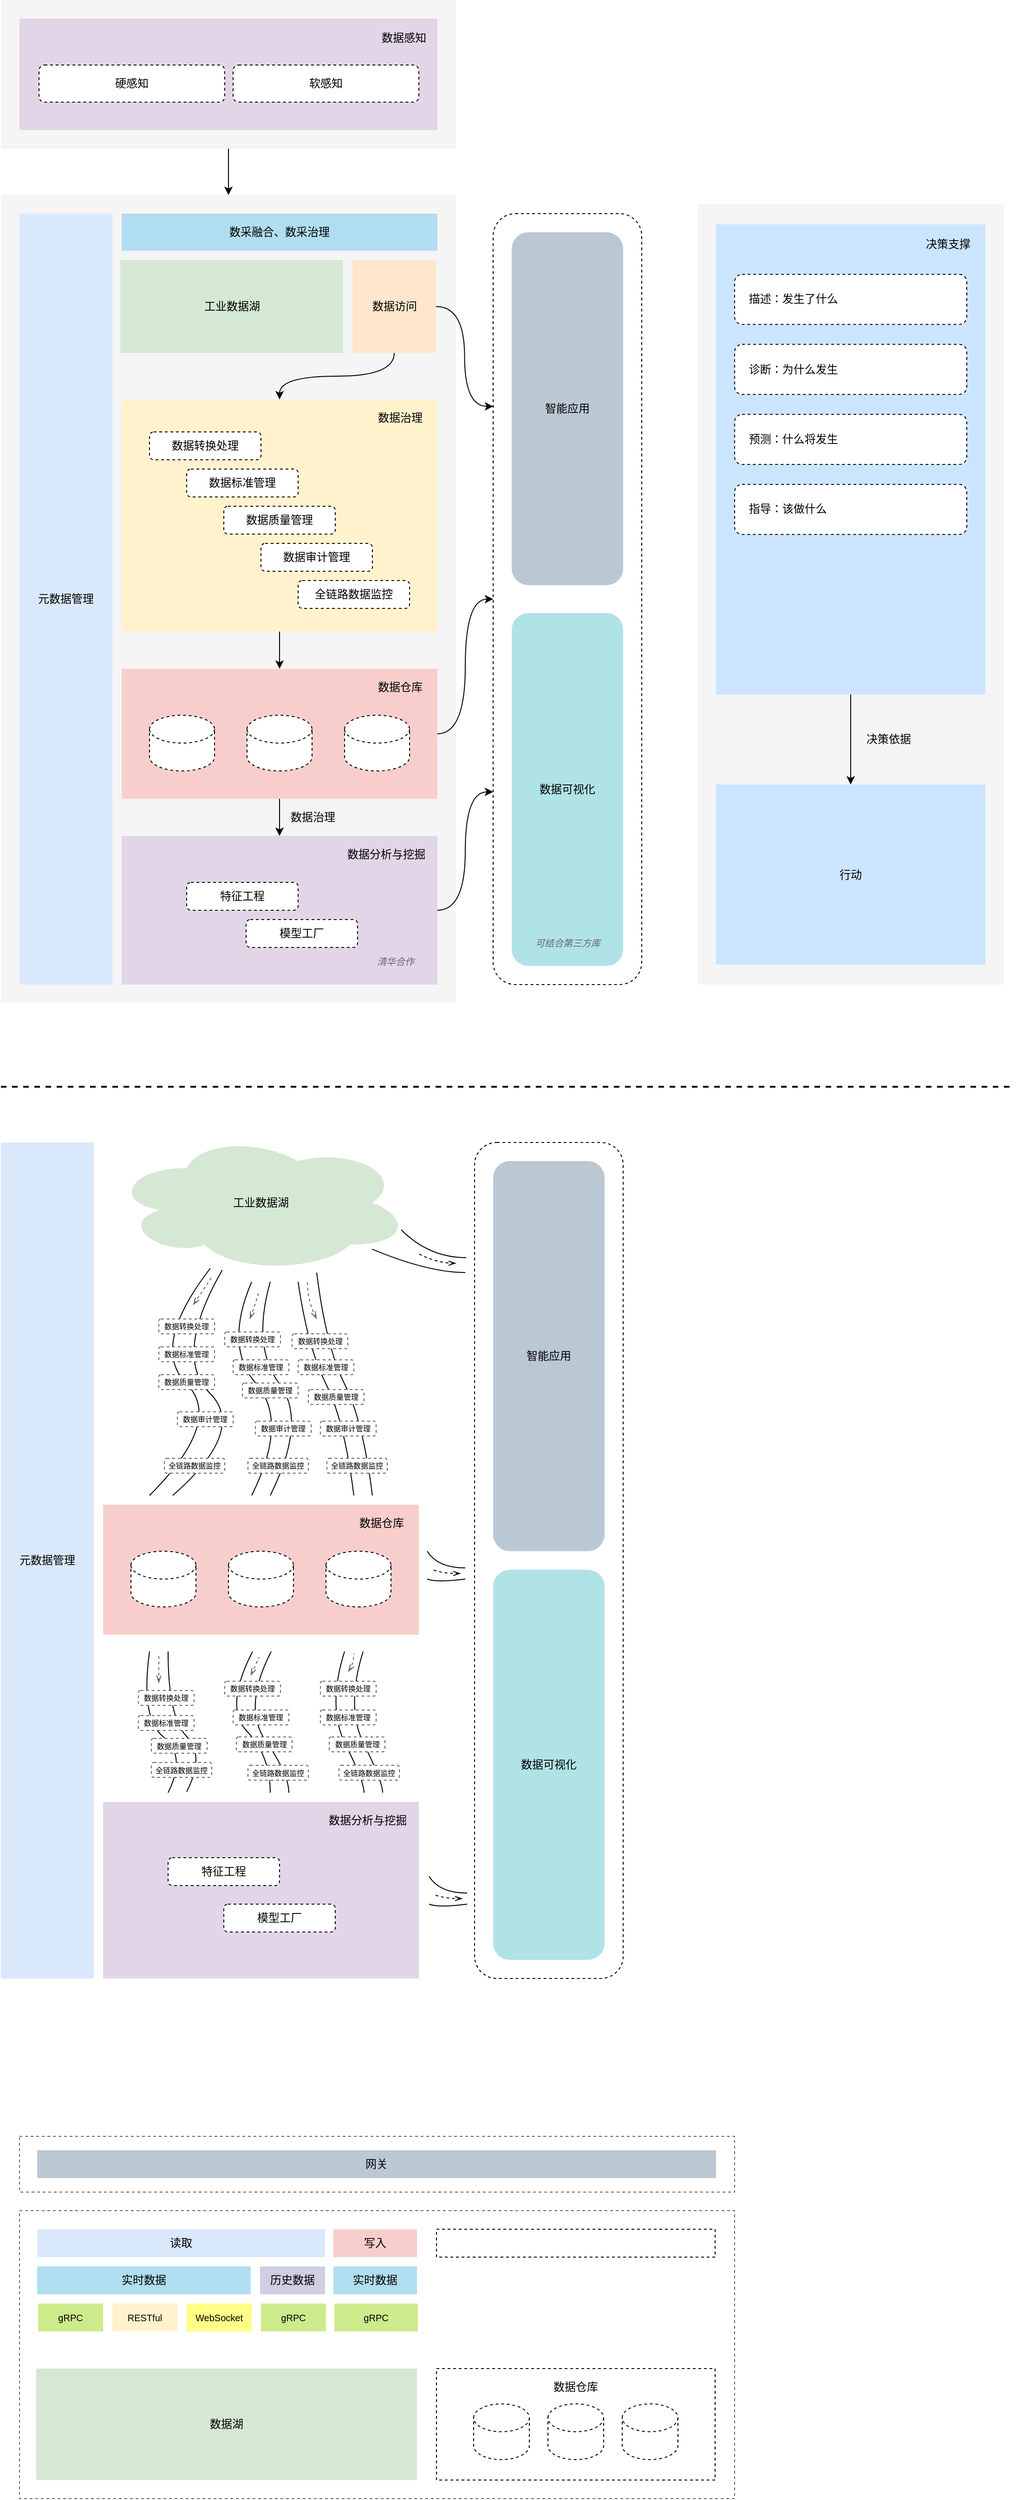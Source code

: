 <mxfile version="14.2.4" type="github">
  <diagram id="qXevfDHyWFpe-_Mp6ckI" name="第 1 页">
    <mxGraphModel dx="4151" dy="1528" grid="1" gridSize="10" guides="1" tooltips="1" connect="1" arrows="1" fold="1" page="1" pageScale="1" pageWidth="827" pageHeight="1169" math="0" shadow="0">
      <root>
        <mxCell id="0" />
        <mxCell id="1" parent="0" />
        <mxCell id="p4ycmnP8Yulpi8MWmz0l-1" value="" style="rounded=0;whiteSpace=wrap;html=1;shadow=0;glass=0;sketch=0;fillColor=#f5f5f5;fontColor=#333333;strokeColor=none;" parent="1" vertex="1">
          <mxGeometry x="-60" y="330" width="490" height="870" as="geometry" />
        </mxCell>
        <mxCell id="p4ycmnP8Yulpi8MWmz0l-2" value="" style="rounded=1;whiteSpace=wrap;html=1;shadow=0;dashed=1;strokeColor=#000000;fillColor=none;" parent="1" vertex="1">
          <mxGeometry x="470" y="350" width="160" height="830" as="geometry" />
        </mxCell>
        <mxCell id="p4ycmnP8Yulpi8MWmz0l-3" value="工业数据湖" style="rounded=0;whiteSpace=wrap;html=1;fillColor=#d5e8d4;strokeColor=none;shadow=0;" parent="1" vertex="1">
          <mxGeometry x="68.5" y="400" width="240" height="100" as="geometry" />
        </mxCell>
        <mxCell id="p4ycmnP8Yulpi8MWmz0l-4" style="edgeStyle=orthogonalEdgeStyle;rounded=0;orthogonalLoop=1;jettySize=auto;html=1;exitX=0.5;exitY=1;exitDx=0;exitDy=0;entryX=0.5;entryY=0;entryDx=0;entryDy=0;curved=1;" parent="1" source="p4ycmnP8Yulpi8MWmz0l-6" target="p4ycmnP8Yulpi8MWmz0l-16" edge="1">
          <mxGeometry relative="1" as="geometry" />
        </mxCell>
        <mxCell id="p4ycmnP8Yulpi8MWmz0l-5" style="edgeStyle=orthogonalEdgeStyle;curved=1;rounded=0;orthogonalLoop=1;jettySize=auto;html=1;exitX=1;exitY=0.5;exitDx=0;exitDy=0;entryX=0;entryY=0.25;entryDx=0;entryDy=0;" parent="1" source="p4ycmnP8Yulpi8MWmz0l-6" target="p4ycmnP8Yulpi8MWmz0l-2" edge="1">
          <mxGeometry relative="1" as="geometry" />
        </mxCell>
        <mxCell id="p4ycmnP8Yulpi8MWmz0l-6" value="数据访问" style="rounded=0;whiteSpace=wrap;html=1;fillColor=#ffe6cc;strokeColor=none;shadow=0;" parent="1" vertex="1">
          <mxGeometry x="318.5" y="400" width="90" height="100" as="geometry" />
        </mxCell>
        <mxCell id="p4ycmnP8Yulpi8MWmz0l-7" style="edgeStyle=orthogonalEdgeStyle;curved=1;rounded=0;orthogonalLoop=1;jettySize=auto;html=1;entryX=0.5;entryY=0;entryDx=0;entryDy=0;" parent="1" source="p4ycmnP8Yulpi8MWmz0l-16" target="p4ycmnP8Yulpi8MWmz0l-10" edge="1">
          <mxGeometry relative="1" as="geometry" />
        </mxCell>
        <mxCell id="p4ycmnP8Yulpi8MWmz0l-8" value="元数据管理" style="rounded=0;whiteSpace=wrap;html=1;fillColor=#dae8fc;strokeColor=none;shadow=0;" parent="1" vertex="1">
          <mxGeometry x="-40" y="350" width="100" height="830" as="geometry" />
        </mxCell>
        <mxCell id="p4ycmnP8Yulpi8MWmz0l-9" value="" style="group" parent="1" vertex="1" connectable="0">
          <mxGeometry x="70" y="840" width="340" height="160" as="geometry" />
        </mxCell>
        <mxCell id="p4ycmnP8Yulpi8MWmz0l-10" value="" style="rounded=0;whiteSpace=wrap;html=1;fillColor=#f8cecc;strokeColor=none;shadow=0;" parent="p4ycmnP8Yulpi8MWmz0l-9" vertex="1">
          <mxGeometry width="340" height="140" as="geometry" />
        </mxCell>
        <mxCell id="p4ycmnP8Yulpi8MWmz0l-11" value="" style="shape=cylinder3;whiteSpace=wrap;html=1;boundedLbl=1;backgroundOutline=1;size=15;rounded=0;dashed=1;" parent="p4ycmnP8Yulpi8MWmz0l-9" vertex="1">
          <mxGeometry x="30" y="50" width="70" height="60" as="geometry" />
        </mxCell>
        <mxCell id="p4ycmnP8Yulpi8MWmz0l-12" value="" style="shape=cylinder3;whiteSpace=wrap;html=1;boundedLbl=1;backgroundOutline=1;size=15;rounded=0;dashed=1;" parent="p4ycmnP8Yulpi8MWmz0l-9" vertex="1">
          <mxGeometry x="135" y="50" width="70" height="60" as="geometry" />
        </mxCell>
        <mxCell id="p4ycmnP8Yulpi8MWmz0l-13" value="" style="shape=cylinder3;whiteSpace=wrap;html=1;boundedLbl=1;backgroundOutline=1;size=15;rounded=0;dashed=1;" parent="p4ycmnP8Yulpi8MWmz0l-9" vertex="1">
          <mxGeometry x="240" y="50" width="70" height="60" as="geometry" />
        </mxCell>
        <mxCell id="p4ycmnP8Yulpi8MWmz0l-14" value="数据仓库" style="text;html=1;strokeColor=none;fillColor=none;align=center;verticalAlign=middle;whiteSpace=wrap;rounded=0;" parent="p4ycmnP8Yulpi8MWmz0l-9" vertex="1">
          <mxGeometry x="270" y="10" width="60" height="20" as="geometry" />
        </mxCell>
        <mxCell id="p4ycmnP8Yulpi8MWmz0l-15" value="" style="group;fillColor=#fff2cc;" parent="1" vertex="1" connectable="0">
          <mxGeometry x="70" y="560" width="340" height="240" as="geometry" />
        </mxCell>
        <mxCell id="p4ycmnP8Yulpi8MWmz0l-16" value="" style="rounded=0;whiteSpace=wrap;html=1;fillColor=#fff2cc;strokeColor=none;shadow=0;" parent="p4ycmnP8Yulpi8MWmz0l-15" vertex="1">
          <mxGeometry y="-10" width="340" height="250" as="geometry" />
        </mxCell>
        <mxCell id="p4ycmnP8Yulpi8MWmz0l-17" value="数据转换处理" style="rounded=1;whiteSpace=wrap;html=1;dashed=1;" parent="p4ycmnP8Yulpi8MWmz0l-15" vertex="1">
          <mxGeometry x="30" y="25" width="120" height="30" as="geometry" />
        </mxCell>
        <mxCell id="p4ycmnP8Yulpi8MWmz0l-18" value="数据标准管理" style="rounded=1;whiteSpace=wrap;html=1;dashed=1;" parent="p4ycmnP8Yulpi8MWmz0l-15" vertex="1">
          <mxGeometry x="70" y="65" width="120" height="30" as="geometry" />
        </mxCell>
        <mxCell id="p4ycmnP8Yulpi8MWmz0l-19" value="数据质量管理" style="rounded=1;whiteSpace=wrap;html=1;dashed=1;" parent="p4ycmnP8Yulpi8MWmz0l-15" vertex="1">
          <mxGeometry x="110" y="105" width="120" height="30" as="geometry" />
        </mxCell>
        <mxCell id="p4ycmnP8Yulpi8MWmz0l-20" value="数据审计管理" style="rounded=1;whiteSpace=wrap;html=1;dashed=1;" parent="p4ycmnP8Yulpi8MWmz0l-15" vertex="1">
          <mxGeometry x="150" y="145" width="120" height="30" as="geometry" />
        </mxCell>
        <mxCell id="p4ycmnP8Yulpi8MWmz0l-21" value="全链路数据监控" style="rounded=1;whiteSpace=wrap;html=1;dashed=1;" parent="p4ycmnP8Yulpi8MWmz0l-15" vertex="1">
          <mxGeometry x="190" y="185" width="120" height="30" as="geometry" />
        </mxCell>
        <mxCell id="p4ycmnP8Yulpi8MWmz0l-22" value="数据治理" style="text;html=1;strokeColor=none;fillColor=none;align=center;verticalAlign=middle;whiteSpace=wrap;rounded=0;" parent="p4ycmnP8Yulpi8MWmz0l-15" vertex="1">
          <mxGeometry x="270" width="60" height="20" as="geometry" />
        </mxCell>
        <mxCell id="p4ycmnP8Yulpi8MWmz0l-23" value="" style="group;fontSize=10;" parent="1" vertex="1" connectable="0">
          <mxGeometry x="70" y="990" width="340" height="190" as="geometry" />
        </mxCell>
        <mxCell id="p4ycmnP8Yulpi8MWmz0l-24" value="" style="rounded=0;whiteSpace=wrap;html=1;fillColor=#e1d5e7;strokeColor=none;shadow=0;" parent="p4ycmnP8Yulpi8MWmz0l-23" vertex="1">
          <mxGeometry y="30" width="340" height="160" as="geometry" />
        </mxCell>
        <mxCell id="p4ycmnP8Yulpi8MWmz0l-25" value="特征工程" style="rounded=1;whiteSpace=wrap;html=1;dashed=1;" parent="p4ycmnP8Yulpi8MWmz0l-23" vertex="1">
          <mxGeometry x="70" y="80" width="120" height="30" as="geometry" />
        </mxCell>
        <mxCell id="p4ycmnP8Yulpi8MWmz0l-26" value="模型工厂" style="rounded=1;whiteSpace=wrap;html=1;dashed=1;" parent="p4ycmnP8Yulpi8MWmz0l-23" vertex="1">
          <mxGeometry x="134" y="120" width="120" height="30" as="geometry" />
        </mxCell>
        <mxCell id="p4ycmnP8Yulpi8MWmz0l-27" value="数据分析与挖掘" style="text;html=1;strokeColor=none;fillColor=none;align=center;verticalAlign=middle;whiteSpace=wrap;rounded=0;" parent="p4ycmnP8Yulpi8MWmz0l-23" vertex="1">
          <mxGeometry x="240" y="40" width="90" height="20" as="geometry" />
        </mxCell>
        <mxCell id="p4ycmnP8Yulpi8MWmz0l-28" value="清华合作" style="rounded=1;whiteSpace=wrap;html=1;shadow=0;opacity=70;dashed=1;strokeColor=none;fillColor=none;fontSize=10;fontStyle=2;fontColor=#666666;" parent="p4ycmnP8Yulpi8MWmz0l-23" vertex="1">
          <mxGeometry x="260" y="150" width="70" height="30" as="geometry" />
        </mxCell>
        <mxCell id="p4ycmnP8Yulpi8MWmz0l-29" style="edgeStyle=orthogonalEdgeStyle;curved=1;rounded=0;orthogonalLoop=1;jettySize=auto;html=1;exitX=0.5;exitY=1;exitDx=0;exitDy=0;entryX=0.5;entryY=0;entryDx=0;entryDy=0;" parent="1" source="p4ycmnP8Yulpi8MWmz0l-10" target="p4ycmnP8Yulpi8MWmz0l-24" edge="1">
          <mxGeometry relative="1" as="geometry" />
        </mxCell>
        <mxCell id="p4ycmnP8Yulpi8MWmz0l-30" value="数据可视化" style="rounded=1;whiteSpace=wrap;html=1;fillColor=#b0e3e6;strokeColor=none;shadow=0;" parent="1" vertex="1">
          <mxGeometry x="490" y="780" width="120" height="380" as="geometry" />
        </mxCell>
        <mxCell id="p4ycmnP8Yulpi8MWmz0l-31" value="智能应用" style="rounded=1;whiteSpace=wrap;html=1;shadow=0;fillColor=#bac8d3;strokeColor=none;" parent="1" vertex="1">
          <mxGeometry x="490" y="370" width="120" height="380" as="geometry" />
        </mxCell>
        <mxCell id="p4ycmnP8Yulpi8MWmz0l-32" style="edgeStyle=orthogonalEdgeStyle;curved=1;rounded=0;orthogonalLoop=1;jettySize=auto;html=1;entryX=0;entryY=0.75;entryDx=0;entryDy=0;" parent="1" source="p4ycmnP8Yulpi8MWmz0l-24" target="p4ycmnP8Yulpi8MWmz0l-2" edge="1">
          <mxGeometry relative="1" as="geometry" />
        </mxCell>
        <mxCell id="p4ycmnP8Yulpi8MWmz0l-33" style="edgeStyle=orthogonalEdgeStyle;curved=1;rounded=0;orthogonalLoop=1;jettySize=auto;html=1;exitX=1;exitY=0.5;exitDx=0;exitDy=0;entryX=0;entryY=0.5;entryDx=0;entryDy=0;" parent="1" source="p4ycmnP8Yulpi8MWmz0l-10" target="p4ycmnP8Yulpi8MWmz0l-2" edge="1">
          <mxGeometry relative="1" as="geometry" />
        </mxCell>
        <mxCell id="p4ycmnP8Yulpi8MWmz0l-34" value="" style="curved=1;endArrow=none;html=1;endFill=0;" parent="1" target="p4ycmnP8Yulpi8MWmz0l-35" edge="1">
          <mxGeometry width="50" height="50" relative="1" as="geometry">
            <mxPoint x="100" y="1730" as="sourcePoint" />
            <mxPoint x="210" y="1500" as="targetPoint" />
            <Array as="points">
              <mxPoint x="180" y="1650" />
              <mxPoint x="100" y="1570" />
            </Array>
          </mxGeometry>
        </mxCell>
        <mxCell id="p4ycmnP8Yulpi8MWmz0l-35" value="工业数据湖" style="ellipse;shape=cloud;whiteSpace=wrap;html=1;fillColor=#d5e8d4;strokeColor=none;" parent="1" vertex="1">
          <mxGeometry x="60" y="1340" width="320" height="150" as="geometry" />
        </mxCell>
        <mxCell id="p4ycmnP8Yulpi8MWmz0l-36" value="" style="curved=1;endArrow=none;html=1;endFill=0;" parent="1" target="p4ycmnP8Yulpi8MWmz0l-35" edge="1">
          <mxGeometry width="50" height="50" relative="1" as="geometry">
            <mxPoint x="125" y="1730" as="sourcePoint" />
            <mxPoint x="235" y="1510" as="targetPoint" />
            <Array as="points">
              <mxPoint x="205" y="1660" />
              <mxPoint x="125" y="1580" />
            </Array>
          </mxGeometry>
        </mxCell>
        <mxCell id="p4ycmnP8Yulpi8MWmz0l-37" value="" style="curved=1;endArrow=none;html=1;endFill=0;" parent="1" edge="1">
          <mxGeometry width="50" height="50" relative="1" as="geometry">
            <mxPoint x="210" y="1730" as="sourcePoint" />
            <mxPoint x="210" y="1500" as="targetPoint" />
            <Array as="points">
              <mxPoint x="250" y="1650" />
              <mxPoint x="180" y="1570" />
            </Array>
          </mxGeometry>
        </mxCell>
        <mxCell id="p4ycmnP8Yulpi8MWmz0l-38" value="" style="curved=1;endArrow=none;html=1;endFill=0;" parent="1" edge="1">
          <mxGeometry width="50" height="50" relative="1" as="geometry">
            <mxPoint x="230" y="1730" as="sourcePoint" />
            <mxPoint x="230" y="1500" as="targetPoint" />
            <Array as="points">
              <mxPoint x="270" y="1650" />
              <mxPoint x="210" y="1570" />
            </Array>
          </mxGeometry>
        </mxCell>
        <mxCell id="p4ycmnP8Yulpi8MWmz0l-39" value="" style="curved=1;endArrow=none;html=1;endFill=0;" parent="1" edge="1">
          <mxGeometry width="50" height="50" relative="1" as="geometry">
            <mxPoint x="320" y="1730" as="sourcePoint" />
            <mxPoint x="260" y="1500" as="targetPoint" />
            <Array as="points">
              <mxPoint x="310" y="1650" />
              <mxPoint x="270" y="1570" />
            </Array>
          </mxGeometry>
        </mxCell>
        <mxCell id="p4ycmnP8Yulpi8MWmz0l-40" value="" style="curved=1;endArrow=none;html=1;endFill=0;" parent="1" edge="1">
          <mxGeometry width="50" height="50" relative="1" as="geometry">
            <mxPoint x="340" y="1730" as="sourcePoint" />
            <mxPoint x="280" y="1490" as="targetPoint" />
            <Array as="points">
              <mxPoint x="330" y="1650" />
              <mxPoint x="290" y="1570" />
            </Array>
          </mxGeometry>
        </mxCell>
        <mxCell id="p4ycmnP8Yulpi8MWmz0l-41" value="数据转换处理" style="rounded=1;whiteSpace=wrap;html=1;fontSize=8;strokeColor=#666666;dashed=1;" parent="1" vertex="1">
          <mxGeometry x="110" y="1540" width="60" height="16" as="geometry" />
        </mxCell>
        <mxCell id="p4ycmnP8Yulpi8MWmz0l-42" value="数据标准管理" style="rounded=1;whiteSpace=wrap;html=1;fontSize=8;strokeColor=#666666;dashed=1;" parent="1" vertex="1">
          <mxGeometry x="110" y="1570" width="60" height="16" as="geometry" />
        </mxCell>
        <mxCell id="p4ycmnP8Yulpi8MWmz0l-43" value="数据质量管理" style="rounded=1;whiteSpace=wrap;html=1;fontSize=8;strokeColor=#666666;dashed=1;" parent="1" vertex="1">
          <mxGeometry x="110" y="1600" width="60" height="16" as="geometry" />
        </mxCell>
        <mxCell id="p4ycmnP8Yulpi8MWmz0l-44" value="数据审计管理" style="rounded=1;whiteSpace=wrap;html=1;fontSize=8;strokeColor=#666666;dashed=1;" parent="1" vertex="1">
          <mxGeometry x="130" y="1640" width="60" height="16" as="geometry" />
        </mxCell>
        <mxCell id="p4ycmnP8Yulpi8MWmz0l-45" value="全链路数据监控" style="rounded=1;whiteSpace=wrap;html=1;fontSize=8;strokeColor=#666666;dashed=1;" parent="1" vertex="1">
          <mxGeometry x="116" y="1690" width="65" height="16" as="geometry" />
        </mxCell>
        <mxCell id="p4ycmnP8Yulpi8MWmz0l-46" value="" style="group" parent="1" vertex="1" connectable="0">
          <mxGeometry x="50" y="1740" width="340" height="140" as="geometry" />
        </mxCell>
        <mxCell id="p4ycmnP8Yulpi8MWmz0l-47" value="" style="rounded=0;whiteSpace=wrap;html=1;fillColor=#f8cecc;strokeColor=none;shadow=0;" parent="p4ycmnP8Yulpi8MWmz0l-46" vertex="1">
          <mxGeometry width="340" height="140" as="geometry" />
        </mxCell>
        <mxCell id="p4ycmnP8Yulpi8MWmz0l-48" value="" style="shape=cylinder3;whiteSpace=wrap;html=1;boundedLbl=1;backgroundOutline=1;size=15;rounded=0;dashed=1;" parent="p4ycmnP8Yulpi8MWmz0l-46" vertex="1">
          <mxGeometry x="30" y="50" width="70" height="60" as="geometry" />
        </mxCell>
        <mxCell id="p4ycmnP8Yulpi8MWmz0l-49" value="" style="shape=cylinder3;whiteSpace=wrap;html=1;boundedLbl=1;backgroundOutline=1;size=15;rounded=0;dashed=1;" parent="p4ycmnP8Yulpi8MWmz0l-46" vertex="1">
          <mxGeometry x="135" y="50" width="70" height="60" as="geometry" />
        </mxCell>
        <mxCell id="p4ycmnP8Yulpi8MWmz0l-50" value="" style="shape=cylinder3;whiteSpace=wrap;html=1;boundedLbl=1;backgroundOutline=1;size=15;rounded=0;dashed=1;" parent="p4ycmnP8Yulpi8MWmz0l-46" vertex="1">
          <mxGeometry x="240" y="50" width="70" height="60" as="geometry" />
        </mxCell>
        <mxCell id="p4ycmnP8Yulpi8MWmz0l-51" value="数据仓库" style="text;html=1;strokeColor=none;fillColor=none;align=center;verticalAlign=middle;whiteSpace=wrap;rounded=0;" parent="p4ycmnP8Yulpi8MWmz0l-46" vertex="1">
          <mxGeometry x="270" y="10" width="60" height="20" as="geometry" />
        </mxCell>
        <mxCell id="p4ycmnP8Yulpi8MWmz0l-52" value="数据转换处理" style="rounded=1;whiteSpace=wrap;html=1;fontSize=8;strokeColor=#666666;dashed=1;" parent="1" vertex="1">
          <mxGeometry x="181" y="1554" width="60" height="16" as="geometry" />
        </mxCell>
        <mxCell id="p4ycmnP8Yulpi8MWmz0l-53" value="数据标准管理" style="rounded=1;whiteSpace=wrap;html=1;fontSize=8;strokeColor=#666666;dashed=1;" parent="1" vertex="1">
          <mxGeometry x="190" y="1584" width="60" height="16" as="geometry" />
        </mxCell>
        <mxCell id="p4ycmnP8Yulpi8MWmz0l-54" value="数据质量管理" style="rounded=1;whiteSpace=wrap;html=1;fontSize=8;strokeColor=#666666;dashed=1;" parent="1" vertex="1">
          <mxGeometry x="200" y="1609" width="60" height="16" as="geometry" />
        </mxCell>
        <mxCell id="p4ycmnP8Yulpi8MWmz0l-55" value="数据审计管理" style="rounded=1;whiteSpace=wrap;html=1;fontSize=8;strokeColor=#666666;dashed=1;" parent="1" vertex="1">
          <mxGeometry x="214" y="1650" width="60" height="16" as="geometry" />
        </mxCell>
        <mxCell id="p4ycmnP8Yulpi8MWmz0l-56" value="全链路数据监控" style="rounded=1;whiteSpace=wrap;html=1;fontSize=8;strokeColor=#666666;dashed=1;" parent="1" vertex="1">
          <mxGeometry x="206" y="1690" width="65" height="16" as="geometry" />
        </mxCell>
        <mxCell id="p4ycmnP8Yulpi8MWmz0l-57" value="数据转换处理" style="rounded=1;whiteSpace=wrap;html=1;fontSize=8;strokeColor=#666666;dashed=1;" parent="1" vertex="1">
          <mxGeometry x="253.5" y="1556" width="60" height="16" as="geometry" />
        </mxCell>
        <mxCell id="p4ycmnP8Yulpi8MWmz0l-58" value="数据标准管理" style="rounded=1;whiteSpace=wrap;html=1;fontSize=8;strokeColor=#666666;dashed=1;" parent="1" vertex="1">
          <mxGeometry x="260" y="1584" width="60" height="16" as="geometry" />
        </mxCell>
        <mxCell id="p4ycmnP8Yulpi8MWmz0l-59" value="数据质量管理" style="rounded=1;whiteSpace=wrap;html=1;fontSize=8;strokeColor=#666666;dashed=1;" parent="1" vertex="1">
          <mxGeometry x="271" y="1616" width="60" height="16" as="geometry" />
        </mxCell>
        <mxCell id="p4ycmnP8Yulpi8MWmz0l-60" value="数据审计管理" style="rounded=1;whiteSpace=wrap;html=1;fontSize=8;strokeColor=#666666;dashed=1;" parent="1" vertex="1">
          <mxGeometry x="284" y="1650" width="60" height="16" as="geometry" />
        </mxCell>
        <mxCell id="p4ycmnP8Yulpi8MWmz0l-61" value="全链路数据监控" style="rounded=1;whiteSpace=wrap;html=1;fontSize=8;strokeColor=#666666;dashed=1;" parent="1" vertex="1">
          <mxGeometry x="291" y="1690" width="65" height="16" as="geometry" />
        </mxCell>
        <mxCell id="p4ycmnP8Yulpi8MWmz0l-62" value="" style="html=1;endArrow=none;endFill=0;fontSize=8;dashed=1;strokeWidth=2;" parent="1" edge="1">
          <mxGeometry width="100" relative="1" as="geometry">
            <mxPoint x="-60" y="1290" as="sourcePoint" />
            <mxPoint x="1030" y="1290" as="targetPoint" />
            <Array as="points">
              <mxPoint x="380" y="1290" />
            </Array>
          </mxGeometry>
        </mxCell>
        <mxCell id="p4ycmnP8Yulpi8MWmz0l-63" value="元数据管理" style="rounded=0;whiteSpace=wrap;html=1;fillColor=#dae8fc;strokeColor=none;shadow=0;" parent="1" vertex="1">
          <mxGeometry x="-60" y="1350" width="100" height="900" as="geometry" />
        </mxCell>
        <mxCell id="p4ycmnP8Yulpi8MWmz0l-64" value="" style="rounded=1;whiteSpace=wrap;html=1;shadow=0;dashed=1;strokeColor=#000000;fillColor=none;" parent="1" vertex="1">
          <mxGeometry x="450" y="1350" width="160" height="900" as="geometry" />
        </mxCell>
        <mxCell id="p4ycmnP8Yulpi8MWmz0l-65" value="数据可视化" style="rounded=1;whiteSpace=wrap;html=1;fillColor=#b0e3e6;strokeColor=none;shadow=0;" parent="1" vertex="1">
          <mxGeometry x="470" y="1810" width="120" height="420" as="geometry" />
        </mxCell>
        <mxCell id="p4ycmnP8Yulpi8MWmz0l-66" value="智能应用" style="rounded=1;whiteSpace=wrap;html=1;shadow=0;fillColor=#bac8d3;strokeColor=none;" parent="1" vertex="1">
          <mxGeometry x="470" y="1370" width="120" height="420" as="geometry" />
        </mxCell>
        <mxCell id="p4ycmnP8Yulpi8MWmz0l-67" value="" style="curved=1;endArrow=none;html=1;endFill=0;" parent="1" edge="1">
          <mxGeometry width="50" height="50" relative="1" as="geometry">
            <mxPoint x="120" y="2050" as="sourcePoint" />
            <mxPoint x="100" y="1898" as="targetPoint" />
            <Array as="points">
              <mxPoint x="140" y="2010" />
              <mxPoint x="90" y="1970" />
            </Array>
          </mxGeometry>
        </mxCell>
        <mxCell id="p4ycmnP8Yulpi8MWmz0l-68" value="" style="curved=1;endArrow=none;html=1;endFill=0;" parent="1" edge="1">
          <mxGeometry width="50" height="50" relative="1" as="geometry">
            <mxPoint x="140" y="2049" as="sourcePoint" />
            <mxPoint x="120" y="1898" as="targetPoint" />
            <Array as="points">
              <mxPoint x="160" y="2010" />
              <mxPoint x="120" y="1969" />
            </Array>
          </mxGeometry>
        </mxCell>
        <mxCell id="p4ycmnP8Yulpi8MWmz0l-69" value="" style="curved=1;endArrow=none;html=1;endFill=0;" parent="1" edge="1">
          <mxGeometry width="50" height="50" relative="1" as="geometry">
            <mxPoint x="230" y="2050" as="sourcePoint" />
            <mxPoint x="211" y="1898" as="targetPoint" />
            <Array as="points">
              <mxPoint x="230" y="2010" />
              <mxPoint x="180" y="1958" />
            </Array>
          </mxGeometry>
        </mxCell>
        <mxCell id="p4ycmnP8Yulpi8MWmz0l-70" value="" style="curved=1;endArrow=none;html=1;endFill=0;" parent="1" edge="1">
          <mxGeometry width="50" height="50" relative="1" as="geometry">
            <mxPoint x="250" y="2050" as="sourcePoint" />
            <mxPoint x="231" y="1898" as="targetPoint" />
            <Array as="points">
              <mxPoint x="250" y="2030" />
              <mxPoint x="200" y="1958" />
            </Array>
          </mxGeometry>
        </mxCell>
        <mxCell id="p4ycmnP8Yulpi8MWmz0l-71" value="" style="curved=1;endArrow=none;html=1;endFill=0;" parent="1" edge="1">
          <mxGeometry width="50" height="50" relative="1" as="geometry">
            <mxPoint x="331" y="2050" as="sourcePoint" />
            <mxPoint x="310" y="1898" as="targetPoint" />
            <Array as="points">
              <mxPoint x="331" y="2038" />
              <mxPoint x="291" y="1958" />
            </Array>
          </mxGeometry>
        </mxCell>
        <mxCell id="p4ycmnP8Yulpi8MWmz0l-72" value="" style="curved=1;endArrow=none;html=1;endFill=0;" parent="1" edge="1">
          <mxGeometry width="50" height="50" relative="1" as="geometry">
            <mxPoint x="351" y="2050" as="sourcePoint" />
            <mxPoint x="330" y="1898" as="targetPoint" />
            <Array as="points">
              <mxPoint x="351" y="2038" />
              <mxPoint x="311" y="1958" />
            </Array>
          </mxGeometry>
        </mxCell>
        <mxCell id="p4ycmnP8Yulpi8MWmz0l-73" value="数据转换处理" style="rounded=1;whiteSpace=wrap;html=1;fontSize=8;strokeColor=#666666;dashed=1;" parent="1" vertex="1">
          <mxGeometry x="88" y="1940" width="60" height="16" as="geometry" />
        </mxCell>
        <mxCell id="p4ycmnP8Yulpi8MWmz0l-74" value="数据标准管理" style="rounded=1;whiteSpace=wrap;html=1;fontSize=8;strokeColor=#666666;dashed=1;" parent="1" vertex="1">
          <mxGeometry x="88" y="1967" width="60" height="16" as="geometry" />
        </mxCell>
        <mxCell id="p4ycmnP8Yulpi8MWmz0l-75" value="数据质量管理" style="rounded=1;whiteSpace=wrap;html=1;fontSize=8;strokeColor=#666666;dashed=1;" parent="1" vertex="1">
          <mxGeometry x="102" y="1991.5" width="60" height="16" as="geometry" />
        </mxCell>
        <mxCell id="p4ycmnP8Yulpi8MWmz0l-76" value="全链路数据监控" style="rounded=1;whiteSpace=wrap;html=1;fontSize=8;strokeColor=#666666;dashed=1;" parent="1" vertex="1">
          <mxGeometry x="102" y="2017.5" width="65" height="16" as="geometry" />
        </mxCell>
        <mxCell id="p4ycmnP8Yulpi8MWmz0l-77" value="数据转换处理" style="rounded=1;whiteSpace=wrap;html=1;fontSize=8;strokeColor=#666666;dashed=1;" parent="1" vertex="1">
          <mxGeometry x="181" y="1930" width="60" height="16" as="geometry" />
        </mxCell>
        <mxCell id="p4ycmnP8Yulpi8MWmz0l-78" value="数据标准管理" style="rounded=1;whiteSpace=wrap;html=1;fontSize=8;strokeColor=#666666;dashed=1;" parent="1" vertex="1">
          <mxGeometry x="190" y="1961" width="60" height="16" as="geometry" />
        </mxCell>
        <mxCell id="p4ycmnP8Yulpi8MWmz0l-79" value="数据质量管理" style="rounded=1;whiteSpace=wrap;html=1;fontSize=8;strokeColor=#666666;dashed=1;" parent="1" vertex="1">
          <mxGeometry x="193.5" y="1990" width="60" height="16" as="geometry" />
        </mxCell>
        <mxCell id="p4ycmnP8Yulpi8MWmz0l-80" value="全链路数据监控" style="rounded=1;whiteSpace=wrap;html=1;fontSize=8;strokeColor=#666666;dashed=1;" parent="1" vertex="1">
          <mxGeometry x="206" y="2020.5" width="65" height="16" as="geometry" />
        </mxCell>
        <mxCell id="p4ycmnP8Yulpi8MWmz0l-81" value="数据转换处理" style="rounded=1;whiteSpace=wrap;html=1;fontSize=8;strokeColor=#666666;dashed=1;" parent="1" vertex="1">
          <mxGeometry x="284" y="1930" width="60" height="16" as="geometry" />
        </mxCell>
        <mxCell id="p4ycmnP8Yulpi8MWmz0l-82" value="数据标准管理" style="rounded=1;whiteSpace=wrap;html=1;fontSize=8;strokeColor=#666666;dashed=1;" parent="1" vertex="1">
          <mxGeometry x="284" y="1961" width="60" height="16" as="geometry" />
        </mxCell>
        <mxCell id="p4ycmnP8Yulpi8MWmz0l-83" value="数据质量管理" style="rounded=1;whiteSpace=wrap;html=1;fontSize=8;strokeColor=#666666;dashed=1;" parent="1" vertex="1">
          <mxGeometry x="293.5" y="1990" width="60" height="16" as="geometry" />
        </mxCell>
        <mxCell id="p4ycmnP8Yulpi8MWmz0l-84" value="全链路数据监控" style="rounded=1;whiteSpace=wrap;html=1;fontSize=8;strokeColor=#666666;dashed=1;" parent="1" vertex="1">
          <mxGeometry x="304" y="2020.5" width="65" height="16" as="geometry" />
        </mxCell>
        <mxCell id="p4ycmnP8Yulpi8MWmz0l-85" value="" style="group" parent="1" vertex="1" connectable="0">
          <mxGeometry x="50" y="2060" width="340" height="190" as="geometry" />
        </mxCell>
        <mxCell id="p4ycmnP8Yulpi8MWmz0l-86" value="" style="rounded=0;whiteSpace=wrap;html=1;fillColor=#e1d5e7;strokeColor=none;shadow=0;" parent="p4ycmnP8Yulpi8MWmz0l-85" vertex="1">
          <mxGeometry width="340" height="190" as="geometry" />
        </mxCell>
        <mxCell id="p4ycmnP8Yulpi8MWmz0l-87" value="特征工程" style="rounded=1;whiteSpace=wrap;html=1;dashed=1;" parent="p4ycmnP8Yulpi8MWmz0l-85" vertex="1">
          <mxGeometry x="70" y="60" width="120" height="30" as="geometry" />
        </mxCell>
        <mxCell id="p4ycmnP8Yulpi8MWmz0l-88" value="模型工厂" style="rounded=1;whiteSpace=wrap;html=1;dashed=1;" parent="p4ycmnP8Yulpi8MWmz0l-85" vertex="1">
          <mxGeometry x="130" y="110" width="120" height="30" as="geometry" />
        </mxCell>
        <mxCell id="p4ycmnP8Yulpi8MWmz0l-89" value="数据分析与挖掘" style="text;html=1;strokeColor=none;fillColor=none;align=center;verticalAlign=middle;whiteSpace=wrap;rounded=0;" parent="p4ycmnP8Yulpi8MWmz0l-85" vertex="1">
          <mxGeometry x="240" y="10" width="90" height="20" as="geometry" />
        </mxCell>
        <mxCell id="p4ycmnP8Yulpi8MWmz0l-90" value="" style="curved=1;endArrow=none;html=1;endFill=0;" parent="1" target="p4ycmnP8Yulpi8MWmz0l-35" edge="1">
          <mxGeometry width="50" height="50" relative="1" as="geometry">
            <mxPoint x="440" y="1490" as="sourcePoint" />
            <mxPoint x="380" y="1470" as="targetPoint" />
            <Array as="points">
              <mxPoint x="400" y="1490" />
            </Array>
          </mxGeometry>
        </mxCell>
        <mxCell id="p4ycmnP8Yulpi8MWmz0l-91" value="" style="curved=1;endArrow=none;html=1;endFill=0;" parent="1" edge="1">
          <mxGeometry width="50" height="50" relative="1" as="geometry">
            <mxPoint x="441" y="1474" as="sourcePoint" />
            <mxPoint x="371" y="1444" as="targetPoint" />
            <Array as="points">
              <mxPoint x="401" y="1474" />
            </Array>
          </mxGeometry>
        </mxCell>
        <mxCell id="p4ycmnP8Yulpi8MWmz0l-92" value="" style="curved=1;endArrow=none;html=1;endFill=0;startArrow=openThin;startFill=0;dashed=1;" parent="1" edge="1">
          <mxGeometry width="50" height="50" relative="1" as="geometry">
            <mxPoint x="430" y="1480" as="sourcePoint" />
            <mxPoint x="390" y="1470" as="targetPoint" />
            <Array as="points">
              <mxPoint x="410" y="1480" />
            </Array>
          </mxGeometry>
        </mxCell>
        <mxCell id="p4ycmnP8Yulpi8MWmz0l-93" value="" style="curved=1;endArrow=none;html=1;endFill=0;startArrow=openThin;startFill=0;dashed=1;strokeColor=#666666;" parent="1" edge="1">
          <mxGeometry width="50" height="50" relative="1" as="geometry">
            <mxPoint x="280" y="1540" as="sourcePoint" />
            <mxPoint x="270" y="1500" as="targetPoint" />
            <Array as="points">
              <mxPoint x="270" y="1520" />
            </Array>
          </mxGeometry>
        </mxCell>
        <mxCell id="p4ycmnP8Yulpi8MWmz0l-94" value="" style="curved=1;endArrow=none;html=1;endFill=0;startArrow=openThin;startFill=0;dashed=1;strokeColor=#666666;" parent="1" edge="1">
          <mxGeometry width="50" height="50" relative="1" as="geometry">
            <mxPoint x="208" y="1540" as="sourcePoint" />
            <mxPoint x="218" y="1510" as="targetPoint" />
            <Array as="points">
              <mxPoint x="214" y="1524" />
            </Array>
          </mxGeometry>
        </mxCell>
        <mxCell id="p4ycmnP8Yulpi8MWmz0l-95" value="" style="curved=1;endArrow=none;html=1;endFill=0;startArrow=openThin;startFill=0;dashed=1;strokeColor=#666666;" parent="1" edge="1">
          <mxGeometry width="50" height="50" relative="1" as="geometry">
            <mxPoint x="147" y="1525" as="sourcePoint" />
            <mxPoint x="167" y="1495" as="targetPoint" />
            <Array as="points" />
          </mxGeometry>
        </mxCell>
        <mxCell id="p4ycmnP8Yulpi8MWmz0l-96" value="" style="curved=1;endArrow=none;html=1;endFill=0;startArrow=openThin;startFill=0;dashed=1;strokeColor=#666666;" parent="1" edge="1">
          <mxGeometry width="50" height="50" relative="1" as="geometry">
            <mxPoint x="110" y="1932" as="sourcePoint" />
            <mxPoint x="110" y="1902" as="targetPoint" />
            <Array as="points">
              <mxPoint x="110" y="1922" />
            </Array>
          </mxGeometry>
        </mxCell>
        <mxCell id="p4ycmnP8Yulpi8MWmz0l-97" value="" style="curved=1;endArrow=none;html=1;endFill=0;startArrow=openThin;startFill=0;dashed=1;strokeColor=#666666;exitX=0.5;exitY=0;exitDx=0;exitDy=0;" parent="1" edge="1">
          <mxGeometry width="50" height="50" relative="1" as="geometry">
            <mxPoint x="209" y="1924" as="sourcePoint" />
            <mxPoint x="218" y="1904" as="targetPoint" />
            <Array as="points">
              <mxPoint x="218" y="1904" />
            </Array>
          </mxGeometry>
        </mxCell>
        <mxCell id="p4ycmnP8Yulpi8MWmz0l-98" value="" style="curved=1;endArrow=none;html=1;endFill=0;startArrow=openThin;startFill=0;dashed=1;strokeColor=#666666;" parent="1" edge="1">
          <mxGeometry width="50" height="50" relative="1" as="geometry">
            <mxPoint x="314" y="1920" as="sourcePoint" />
            <mxPoint x="320" y="1900" as="targetPoint" />
            <Array as="points">
              <mxPoint x="320" y="1910" />
            </Array>
          </mxGeometry>
        </mxCell>
        <mxCell id="p4ycmnP8Yulpi8MWmz0l-99" value="" style="curved=1;endArrow=none;html=1;endFill=0;" parent="1" edge="1">
          <mxGeometry width="50" height="50" relative="1" as="geometry">
            <mxPoint x="440" y="1820" as="sourcePoint" />
            <mxPoint x="399" y="1820" as="targetPoint" />
            <Array as="points">
              <mxPoint x="409" y="1824" />
            </Array>
          </mxGeometry>
        </mxCell>
        <mxCell id="p4ycmnP8Yulpi8MWmz0l-100" value="" style="curved=1;endArrow=none;html=1;endFill=0;" parent="1" edge="1">
          <mxGeometry width="50" height="50" relative="1" as="geometry">
            <mxPoint x="440" y="1808" as="sourcePoint" />
            <mxPoint x="399" y="1790" as="targetPoint" />
            <Array as="points">
              <mxPoint x="410" y="1808" />
            </Array>
          </mxGeometry>
        </mxCell>
        <mxCell id="p4ycmnP8Yulpi8MWmz0l-101" value="" style="curved=1;endArrow=none;html=1;endFill=0;startArrow=openThin;startFill=0;dashed=1;" parent="1" edge="1">
          <mxGeometry width="50" height="50" relative="1" as="geometry">
            <mxPoint x="435" y="1814" as="sourcePoint" />
            <mxPoint x="405" y="1810" as="targetPoint" />
            <Array as="points">
              <mxPoint x="415" y="1814" />
            </Array>
          </mxGeometry>
        </mxCell>
        <mxCell id="p4ycmnP8Yulpi8MWmz0l-102" value="" style="curved=1;endArrow=none;html=1;endFill=0;" parent="1" edge="1">
          <mxGeometry width="50" height="50" relative="1" as="geometry">
            <mxPoint x="442" y="2170" as="sourcePoint" />
            <mxPoint x="401" y="2170" as="targetPoint" />
            <Array as="points">
              <mxPoint x="411" y="2174" />
            </Array>
          </mxGeometry>
        </mxCell>
        <mxCell id="p4ycmnP8Yulpi8MWmz0l-103" value="" style="curved=1;endArrow=none;html=1;endFill=0;" parent="1" edge="1">
          <mxGeometry width="50" height="50" relative="1" as="geometry">
            <mxPoint x="442" y="2158" as="sourcePoint" />
            <mxPoint x="401" y="2140" as="targetPoint" />
            <Array as="points">
              <mxPoint x="412" y="2158" />
            </Array>
          </mxGeometry>
        </mxCell>
        <mxCell id="p4ycmnP8Yulpi8MWmz0l-104" value="" style="curved=1;endArrow=none;html=1;endFill=0;startArrow=openThin;startFill=0;dashed=1;" parent="1" edge="1">
          <mxGeometry width="50" height="50" relative="1" as="geometry">
            <mxPoint x="437" y="2164" as="sourcePoint" />
            <mxPoint x="407" y="2160" as="targetPoint" />
            <Array as="points">
              <mxPoint x="417" y="2164" />
            </Array>
          </mxGeometry>
        </mxCell>
        <mxCell id="p4ycmnP8Yulpi8MWmz0l-105" value="可结合第三方库" style="rounded=1;whiteSpace=wrap;html=1;shadow=0;opacity=70;dashed=1;strokeColor=none;fillColor=none;fontSize=10;fontStyle=2;fontColor=#666666;" parent="1" vertex="1">
          <mxGeometry x="507.5" y="1120" width="85" height="30" as="geometry" />
        </mxCell>
        <mxCell id="p4ycmnP8Yulpi8MWmz0l-106" style="edgeStyle=orthogonalEdgeStyle;curved=1;rounded=0;orthogonalLoop=1;jettySize=auto;html=1;exitX=0.5;exitY=1;exitDx=0;exitDy=0;entryX=0.5;entryY=0;entryDx=0;entryDy=0;" parent="1" source="p4ycmnP8Yulpi8MWmz0l-107" target="p4ycmnP8Yulpi8MWmz0l-1" edge="1">
          <mxGeometry relative="1" as="geometry" />
        </mxCell>
        <mxCell id="p4ycmnP8Yulpi8MWmz0l-107" value="" style="rounded=0;whiteSpace=wrap;html=1;shadow=0;dashed=1;fillColor=#f5f5f5;fontColor=#333333;strokeColor=none;" parent="1" vertex="1">
          <mxGeometry x="-60" y="120" width="490" height="160" as="geometry" />
        </mxCell>
        <mxCell id="p4ycmnP8Yulpi8MWmz0l-108" value="" style="rounded=0;whiteSpace=wrap;html=1;fillColor=#e1d5e7;strokeColor=none;" parent="1" vertex="1">
          <mxGeometry x="-40" y="140" width="450" height="120" as="geometry" />
        </mxCell>
        <mxCell id="p4ycmnP8Yulpi8MWmz0l-109" value="数采融合、数采治理" style="rounded=0;whiteSpace=wrap;html=1;dashed=1;strokeWidth=1;fontSize=12;align=center;fillColor=#b1ddf0;strokeColor=none;" parent="1" vertex="1">
          <mxGeometry x="70" y="350" width="340" height="40" as="geometry" />
        </mxCell>
        <mxCell id="p4ycmnP8Yulpi8MWmz0l-110" value="" style="group;fillColor=#f5f5f5;fontColor=#333333;" parent="1" vertex="1" connectable="0">
          <mxGeometry x="690" y="340" width="330" height="840" as="geometry" />
        </mxCell>
        <mxCell id="p4ycmnP8Yulpi8MWmz0l-111" value="" style="rounded=0;whiteSpace=wrap;html=1;shadow=0;dashed=1;strokeWidth=1;glass=0;sketch=0;fillColor=#f5f5f5;fontColor=#333333;strokeColor=none;" parent="p4ycmnP8Yulpi8MWmz0l-110" vertex="1">
          <mxGeometry width="330" height="840" as="geometry" />
        </mxCell>
        <mxCell id="p4ycmnP8Yulpi8MWmz0l-112" value="" style="rounded=0;whiteSpace=wrap;html=1;align=center;fontSize=12;fillColor=#cce5ff;strokeColor=none;" parent="p4ycmnP8Yulpi8MWmz0l-110" vertex="1">
          <mxGeometry x="20" y="21.538" width="290" height="506.154" as="geometry" />
        </mxCell>
        <mxCell id="p4ycmnP8Yulpi8MWmz0l-113" value="决策支撑" style="text;html=1;strokeColor=none;fillColor=none;align=center;verticalAlign=middle;whiteSpace=wrap;rounded=0;" parent="p4ycmnP8Yulpi8MWmz0l-110" vertex="1">
          <mxGeometry x="240" y="32.308" width="60" height="21.538" as="geometry" />
        </mxCell>
        <mxCell id="p4ycmnP8Yulpi8MWmz0l-114" value="&amp;nbsp;&amp;nbsp;&amp;nbsp; 描述：发生了什么" style="rounded=1;whiteSpace=wrap;html=1;fontSize=12;align=left;dashed=1;" parent="p4ycmnP8Yulpi8MWmz0l-110" vertex="1">
          <mxGeometry x="40" y="75.385" width="250" height="53.846" as="geometry" />
        </mxCell>
        <mxCell id="p4ycmnP8Yulpi8MWmz0l-115" value="&amp;nbsp;&amp;nbsp;&amp;nbsp; 诊断：为什么发生" style="rounded=1;whiteSpace=wrap;html=1;fontSize=12;align=left;dashed=1;" parent="p4ycmnP8Yulpi8MWmz0l-110" vertex="1">
          <mxGeometry x="40" y="150.769" width="250" height="53.846" as="geometry" />
        </mxCell>
        <mxCell id="p4ycmnP8Yulpi8MWmz0l-116" value="&amp;nbsp;&amp;nbsp;&amp;nbsp; 预测：什么将发生" style="rounded=1;whiteSpace=wrap;html=1;fontSize=12;align=left;dashed=1;" parent="p4ycmnP8Yulpi8MWmz0l-110" vertex="1">
          <mxGeometry x="40" y="226.154" width="250" height="53.846" as="geometry" />
        </mxCell>
        <mxCell id="p4ycmnP8Yulpi8MWmz0l-117" value="&amp;nbsp;&amp;nbsp;&amp;nbsp; 指导：该做什么" style="rounded=1;whiteSpace=wrap;html=1;fontSize=12;align=left;dashed=1;" parent="p4ycmnP8Yulpi8MWmz0l-110" vertex="1">
          <mxGeometry x="40" y="301.538" width="250" height="53.846" as="geometry" />
        </mxCell>
        <mxCell id="p4ycmnP8Yulpi8MWmz0l-118" value="行动" style="rounded=0;whiteSpace=wrap;html=1;dashed=1;fontSize=12;align=center;fillColor=#cce5ff;strokeColor=none;" parent="p4ycmnP8Yulpi8MWmz0l-110" vertex="1">
          <mxGeometry x="20" y="624.615" width="290" height="193.846" as="geometry" />
        </mxCell>
        <mxCell id="p4ycmnP8Yulpi8MWmz0l-119" style="edgeStyle=orthogonalEdgeStyle;rounded=0;orthogonalLoop=1;jettySize=auto;html=1;exitX=0.5;exitY=1;exitDx=0;exitDy=0;entryX=0.5;entryY=0;entryDx=0;entryDy=0;fontSize=12;" parent="p4ycmnP8Yulpi8MWmz0l-110" source="p4ycmnP8Yulpi8MWmz0l-112" target="p4ycmnP8Yulpi8MWmz0l-118" edge="1">
          <mxGeometry relative="1" as="geometry" />
        </mxCell>
        <mxCell id="p4ycmnP8Yulpi8MWmz0l-120" value="&lt;div&gt;决策依据&lt;/div&gt;" style="text;html=1;strokeColor=none;fillColor=none;align=left;verticalAlign=middle;whiteSpace=wrap;rounded=0;dashed=1;fontSize=12;" parent="p4ycmnP8Yulpi8MWmz0l-110" vertex="1">
          <mxGeometry x="180" y="560" width="100" height="32.308" as="geometry" />
        </mxCell>
        <mxCell id="p4ycmnP8Yulpi8MWmz0l-121" value="数据感知" style="text;html=1;strokeColor=none;fillColor=none;align=center;verticalAlign=middle;whiteSpace=wrap;rounded=0;" parent="1" vertex="1">
          <mxGeometry x="344" y="149.998" width="60" height="21.538" as="geometry" />
        </mxCell>
        <mxCell id="p4ycmnP8Yulpi8MWmz0l-122" value="硬感知" style="rounded=1;whiteSpace=wrap;html=1;fontSize=12;align=center;dashed=1;" parent="1" vertex="1">
          <mxGeometry x="-19" y="190" width="200" height="40" as="geometry" />
        </mxCell>
        <mxCell id="p4ycmnP8Yulpi8MWmz0l-123" value="软感知" style="rounded=1;whiteSpace=wrap;html=1;fontSize=12;align=center;dashed=1;" parent="1" vertex="1">
          <mxGeometry x="190" y="190" width="200" height="40" as="geometry" />
        </mxCell>
        <mxCell id="p4ycmnP8Yulpi8MWmz0l-124" value="数据治理" style="text;html=1;strokeColor=none;fillColor=none;align=left;verticalAlign=middle;whiteSpace=wrap;rounded=0;shadow=0;glass=0;sketch=0;" parent="1" vertex="1">
          <mxGeometry x="250" y="990" width="90" height="20" as="geometry" />
        </mxCell>
        <mxCell id="p0RphQzrw04diFdu5ErW-1" value="" style="rounded=0;whiteSpace=wrap;html=1;strokeWidth=1;fillColor=none;fontSize=10;strokeColor=#666666;dashed=1;" vertex="1" parent="1">
          <mxGeometry x="-40" y="2420" width="770" height="60" as="geometry" />
        </mxCell>
        <mxCell id="p0RphQzrw04diFdu5ErW-2" value="" style="rounded=0;whiteSpace=wrap;html=1;fontSize=10;fillColor=none;strokeWidth=1;strokeColor=#666666;dashed=1;" vertex="1" parent="1">
          <mxGeometry x="-40" y="2500" width="770" height="310" as="geometry" />
        </mxCell>
        <mxCell id="p0RphQzrw04diFdu5ErW-3" value="数据湖" style="rounded=0;whiteSpace=wrap;html=1;fillColor=#d5e8d4;strokeColor=none;" vertex="1" parent="1">
          <mxGeometry x="-22" y="2670" width="410" height="120" as="geometry" />
        </mxCell>
        <mxCell id="p0RphQzrw04diFdu5ErW-4" value="读取" style="rounded=0;whiteSpace=wrap;html=1;fillColor=#dae8fc;strokeColor=none;" vertex="1" parent="1">
          <mxGeometry x="-21" y="2520" width="310" height="30" as="geometry" />
        </mxCell>
        <mxCell id="p0RphQzrw04diFdu5ErW-5" value="写入" style="rounded=0;whiteSpace=wrap;html=1;fillColor=#f8cecc;strokeColor=none;" vertex="1" parent="1">
          <mxGeometry x="298" y="2520" width="90" height="30" as="geometry" />
        </mxCell>
        <mxCell id="p0RphQzrw04diFdu5ErW-6" value="实时数据" style="rounded=0;whiteSpace=wrap;html=1;fillColor=#b1ddf0;strokeColor=none;" vertex="1" parent="1">
          <mxGeometry x="-21" y="2560" width="230" height="30" as="geometry" />
        </mxCell>
        <mxCell id="p0RphQzrw04diFdu5ErW-7" value="历史数据" style="rounded=0;whiteSpace=wrap;html=1;fillColor=#d0cee2;strokeColor=none;" vertex="1" parent="1">
          <mxGeometry x="219" y="2560" width="70" height="30" as="geometry" />
        </mxCell>
        <mxCell id="p0RphQzrw04diFdu5ErW-8" value="gRPC" style="rounded=0;whiteSpace=wrap;html=1;fontSize=10;fillColor=#cdeb8b;strokeColor=none;" vertex="1" parent="1">
          <mxGeometry x="220" y="2600" width="70" height="30" as="geometry" />
        </mxCell>
        <mxCell id="p0RphQzrw04diFdu5ErW-9" value="gRPC" style="rounded=0;whiteSpace=wrap;html=1;fontSize=10;fillColor=#cdeb8b;strokeColor=none;" vertex="1" parent="1">
          <mxGeometry x="-20" y="2600" width="70" height="30" as="geometry" />
        </mxCell>
        <mxCell id="p0RphQzrw04diFdu5ErW-10" value="RESTful" style="rounded=0;whiteSpace=wrap;html=1;fontSize=10;fillColor=#fff2cc;strokeColor=none;" vertex="1" parent="1">
          <mxGeometry x="60" y="2600" width="70" height="30" as="geometry" />
        </mxCell>
        <mxCell id="p0RphQzrw04diFdu5ErW-11" value="WebSocket" style="rounded=0;whiteSpace=wrap;html=1;fontSize=10;fillColor=#ffff88;strokeColor=none;" vertex="1" parent="1">
          <mxGeometry x="140" y="2600" width="70" height="30" as="geometry" />
        </mxCell>
        <mxCell id="p0RphQzrw04diFdu5ErW-12" value="gRPC" style="rounded=0;whiteSpace=wrap;html=1;fontSize=10;fillColor=#cdeb8b;strokeColor=none;" vertex="1" parent="1">
          <mxGeometry x="299" y="2600" width="90" height="30" as="geometry" />
        </mxCell>
        <mxCell id="p0RphQzrw04diFdu5ErW-13" value="" style="rounded=0;whiteSpace=wrap;html=1;fontSize=10;dashed=1;" vertex="1" parent="1">
          <mxGeometry x="409" y="2520" width="300" height="30" as="geometry" />
        </mxCell>
        <mxCell id="p0RphQzrw04diFdu5ErW-14" value="网关" style="rounded=0;whiteSpace=wrap;html=1;fillColor=#bac8d3;strokeColor=none;" vertex="1" parent="1">
          <mxGeometry x="-21" y="2435" width="731" height="30" as="geometry" />
        </mxCell>
        <mxCell id="p0RphQzrw04diFdu5ErW-15" value="" style="group" vertex="1" connectable="0" parent="1">
          <mxGeometry x="409" y="2670" width="300" height="120" as="geometry" />
        </mxCell>
        <mxCell id="p0RphQzrw04diFdu5ErW-16" value="" style="rounded=0;whiteSpace=wrap;html=1;dashed=1;" vertex="1" parent="p0RphQzrw04diFdu5ErW-15">
          <mxGeometry width="300" height="120" as="geometry" />
        </mxCell>
        <mxCell id="p0RphQzrw04diFdu5ErW-17" value="" style="shape=cylinder3;whiteSpace=wrap;html=1;boundedLbl=1;backgroundOutline=1;size=15;dashed=1;" vertex="1" parent="p0RphQzrw04diFdu5ErW-15">
          <mxGeometry x="120" y="38" width="60" height="60" as="geometry" />
        </mxCell>
        <mxCell id="p0RphQzrw04diFdu5ErW-18" value="" style="shape=cylinder3;whiteSpace=wrap;html=1;boundedLbl=1;backgroundOutline=1;size=15;dashed=1;" vertex="1" parent="p0RphQzrw04diFdu5ErW-15">
          <mxGeometry x="40" y="38" width="60" height="60" as="geometry" />
        </mxCell>
        <mxCell id="p0RphQzrw04diFdu5ErW-19" value="" style="shape=cylinder3;whiteSpace=wrap;html=1;boundedLbl=1;backgroundOutline=1;size=15;dashed=1;" vertex="1" parent="p0RphQzrw04diFdu5ErW-15">
          <mxGeometry x="200" y="38" width="60" height="60" as="geometry" />
        </mxCell>
        <mxCell id="p0RphQzrw04diFdu5ErW-20" value="数据仓库" style="text;html=1;strokeColor=none;fillColor=none;align=center;verticalAlign=middle;whiteSpace=wrap;rounded=0;" vertex="1" parent="p0RphQzrw04diFdu5ErW-15">
          <mxGeometry x="105" y="10" width="90" height="20" as="geometry" />
        </mxCell>
        <mxCell id="p0RphQzrw04diFdu5ErW-21" value="实时数据" style="rounded=0;whiteSpace=wrap;html=1;fillColor=#b1ddf0;strokeColor=none;" vertex="1" parent="1">
          <mxGeometry x="298" y="2560" width="90" height="30" as="geometry" />
        </mxCell>
      </root>
    </mxGraphModel>
  </diagram>
</mxfile>
